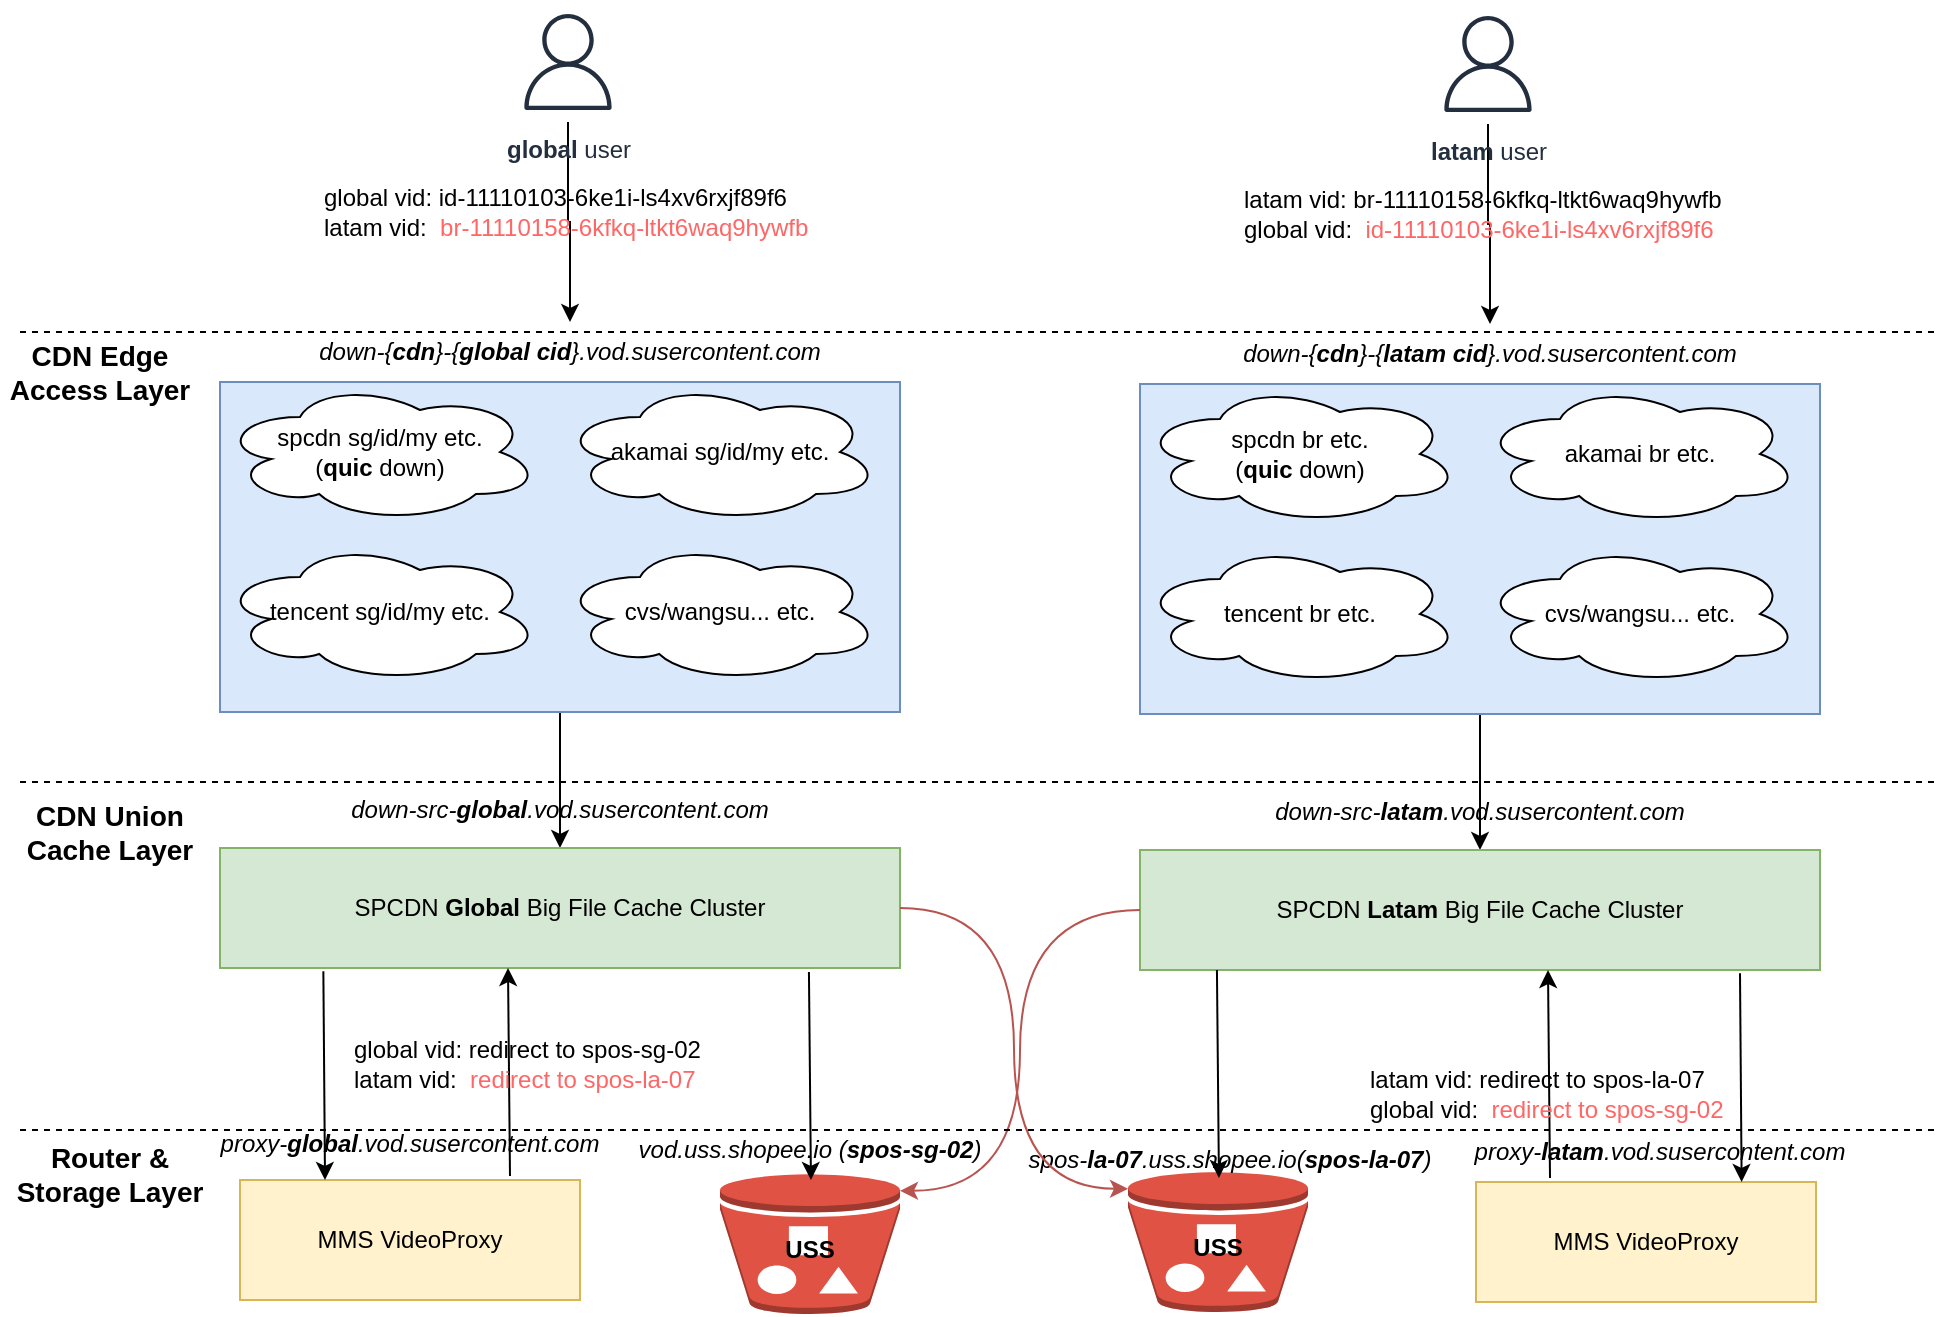 <mxfile version="24.3.0" type="github" pages="2">
  <diagram name="vod下行回源" id="24oJEtZXt000wYyCUqOm">
    <mxGraphModel dx="1306" dy="826" grid="1" gridSize="10" guides="1" tooltips="1" connect="1" arrows="1" fold="1" page="1" pageScale="1" pageWidth="3300" pageHeight="4681" math="0" shadow="0">
      <root>
        <mxCell id="0" />
        <mxCell id="1" parent="0" />
        <mxCell id="btIGc0-om_xLtjcwJevb-24" style="edgeStyle=orthogonalEdgeStyle;rounded=0;orthogonalLoop=1;jettySize=auto;html=1;exitX=0.5;exitY=1;exitDx=0;exitDy=0;" parent="1" source="btIGc0-om_xLtjcwJevb-19" target="btIGc0-om_xLtjcwJevb-7" edge="1">
          <mxGeometry relative="1" as="geometry" />
        </mxCell>
        <mxCell id="btIGc0-om_xLtjcwJevb-19" value="" style="rounded=0;whiteSpace=wrap;html=1;fillColor=#dae8fc;strokeColor=#6c8ebf;" parent="1" vertex="1">
          <mxGeometry x="260" y="190" width="340" height="165" as="geometry" />
        </mxCell>
        <mxCell id="btIGc0-om_xLtjcwJevb-20" style="edgeStyle=orthogonalEdgeStyle;rounded=0;orthogonalLoop=1;jettySize=auto;html=1;" parent="1" source="btIGc0-om_xLtjcwJevb-1" target="btIGc0-om_xLtjcwJevb-8" edge="1">
          <mxGeometry relative="1" as="geometry" />
        </mxCell>
        <mxCell id="btIGc0-om_xLtjcwJevb-1" value="&lt;b&gt;global&lt;/b&gt; user" style="sketch=0;outlineConnect=0;fontColor=#232F3E;gradientColor=none;strokeColor=#232F3E;fillColor=#ffffff;dashed=0;verticalLabelPosition=bottom;verticalAlign=top;align=center;html=1;fontSize=12;fontStyle=0;aspect=fixed;shape=mxgraph.aws4.resourceIcon;resIcon=mxgraph.aws4.user;" parent="1" vertex="1">
          <mxGeometry x="404" width="60" height="60" as="geometry" />
        </mxCell>
        <mxCell id="btIGc0-om_xLtjcwJevb-3" value="spcdn sg/id/my etc.&lt;br&gt;(&lt;b&gt;quic&lt;/b&gt; down)" style="ellipse;shape=cloud;whiteSpace=wrap;html=1;" parent="1" vertex="1">
          <mxGeometry x="260" y="190" width="160" height="70" as="geometry" />
        </mxCell>
        <mxCell id="btIGc0-om_xLtjcwJevb-4" value="akamai sg/id/my etc." style="ellipse;shape=cloud;whiteSpace=wrap;html=1;" parent="1" vertex="1">
          <mxGeometry x="430" y="190" width="160" height="70" as="geometry" />
        </mxCell>
        <mxCell id="btIGc0-om_xLtjcwJevb-5" value="tencent sg/id/my etc." style="ellipse;shape=cloud;whiteSpace=wrap;html=1;" parent="1" vertex="1">
          <mxGeometry x="260" y="270" width="160" height="70" as="geometry" />
        </mxCell>
        <mxCell id="btIGc0-om_xLtjcwJevb-6" value="cvs/wangsu... etc." style="ellipse;shape=cloud;whiteSpace=wrap;html=1;" parent="1" vertex="1">
          <mxGeometry x="430" y="270" width="160" height="70" as="geometry" />
        </mxCell>
        <mxCell id="btIGc0-om_xLtjcwJevb-7" value="SPCDN &lt;b&gt;Global&lt;/b&gt; Big File Cache Cluster" style="rounded=0;whiteSpace=wrap;html=1;fillColor=#d5e8d4;strokeColor=#82b366;" parent="1" vertex="1">
          <mxGeometry x="260" y="423" width="340" height="60" as="geometry" />
        </mxCell>
        <mxCell id="btIGc0-om_xLtjcwJevb-8" value="&lt;i&gt;down-{&lt;b&gt;cdn&lt;/b&gt;}-{&lt;b&gt;global cid&lt;/b&gt;}.vod.susercontent.com&lt;/i&gt;" style="text;html=1;strokeColor=none;fillColor=none;align=center;verticalAlign=middle;whiteSpace=wrap;rounded=0;" parent="1" vertex="1">
          <mxGeometry x="280" y="160" width="310" height="30" as="geometry" />
        </mxCell>
        <mxCell id="btIGc0-om_xLtjcwJevb-10" value="&lt;i&gt;down-src-&lt;b&gt;global&lt;/b&gt;.vod.susercontent.com&lt;/i&gt;" style="text;html=1;strokeColor=none;fillColor=none;align=center;verticalAlign=middle;whiteSpace=wrap;rounded=0;" parent="1" vertex="1">
          <mxGeometry x="287" y="389" width="286" height="30" as="geometry" />
        </mxCell>
        <mxCell id="btIGc0-om_xLtjcwJevb-11" value="MMS VideoProxy" style="rounded=0;whiteSpace=wrap;html=1;fillColor=#fff2cc;strokeColor=#d6b656;" parent="1" vertex="1">
          <mxGeometry x="270" y="589" width="170" height="60" as="geometry" />
        </mxCell>
        <mxCell id="btIGc0-om_xLtjcwJevb-13" value="&lt;i&gt;proxy-&lt;b&gt;global&lt;/b&gt;.vod.susercontent.com&lt;/i&gt;" style="text;html=1;strokeColor=none;fillColor=none;align=center;verticalAlign=middle;whiteSpace=wrap;rounded=0;" parent="1" vertex="1">
          <mxGeometry x="170" y="556" width="370" height="30" as="geometry" />
        </mxCell>
        <mxCell id="btIGc0-om_xLtjcwJevb-17" value="" style="outlineConnect=0;dashed=0;verticalLabelPosition=bottom;verticalAlign=top;align=center;html=1;shape=mxgraph.aws3.bucket_with_objects;fillColor=#E05243;gradientColor=none;" parent="1" vertex="1">
          <mxGeometry x="510" y="586" width="90" height="70" as="geometry" />
        </mxCell>
        <mxCell id="btIGc0-om_xLtjcwJevb-18" value="&lt;i&gt;vod.uss.shopee.io (&lt;b&gt;spos-sg-02&lt;/b&gt;)&lt;/i&gt;" style="text;html=1;strokeColor=none;fillColor=none;align=center;verticalAlign=middle;whiteSpace=wrap;rounded=0;" parent="1" vertex="1">
          <mxGeometry x="450" y="559" width="210" height="30" as="geometry" />
        </mxCell>
        <mxCell id="btIGc0-om_xLtjcwJevb-21" value="global vid:&amp;nbsp;id-11110103-6ke1i-ls4xv6rxjf89f6&lt;br&gt;latam vid:&amp;nbsp; &lt;font color=&quot;#ff6666&quot;&gt;br-11110158-6kfkq-ltkt6waq9hywfb&lt;/font&gt;&amp;nbsp;" style="text;html=1;strokeColor=none;fillColor=none;align=left;verticalAlign=middle;whiteSpace=wrap;rounded=0;" parent="1" vertex="1">
          <mxGeometry x="310" y="80" width="260" height="50" as="geometry" />
        </mxCell>
        <mxCell id="btIGc0-om_xLtjcwJevb-25" value="" style="endArrow=classic;html=1;rounded=0;entryX=0.25;entryY=0;entryDx=0;entryDy=0;exitX=0.152;exitY=1.028;exitDx=0;exitDy=0;exitPerimeter=0;" parent="1" source="btIGc0-om_xLtjcwJevb-7" target="btIGc0-om_xLtjcwJevb-11" edge="1">
          <mxGeometry width="50" height="50" relative="1" as="geometry">
            <mxPoint x="313" y="490" as="sourcePoint" />
            <mxPoint x="310" y="550" as="targetPoint" />
          </mxGeometry>
        </mxCell>
        <mxCell id="btIGc0-om_xLtjcwJevb-27" value="" style="endArrow=none;html=1;rounded=0;entryX=0.25;entryY=0;entryDx=0;entryDy=0;exitX=0.152;exitY=1.028;exitDx=0;exitDy=0;exitPerimeter=0;startArrow=classic;startFill=1;endFill=0;" parent="1" edge="1">
          <mxGeometry width="50" height="50" relative="1" as="geometry">
            <mxPoint x="404" y="483" as="sourcePoint" />
            <mxPoint x="405" y="587" as="targetPoint" />
          </mxGeometry>
        </mxCell>
        <mxCell id="btIGc0-om_xLtjcwJevb-29" value="&lt;b&gt;USS&lt;/b&gt;" style="text;html=1;strokeColor=none;fillColor=none;align=center;verticalAlign=middle;whiteSpace=wrap;rounded=0;" parent="1" vertex="1">
          <mxGeometry x="525" y="609" width="60" height="30" as="geometry" />
        </mxCell>
        <mxCell id="btIGc0-om_xLtjcwJevb-31" value="global vid: redirect to spos-sg-02&lt;br&gt;latam vid:&amp;nbsp; &lt;font color=&quot;#ff6666&quot;&gt;redirect to spos-la-07&lt;/font&gt;&amp;nbsp;" style="text;html=1;strokeColor=none;fillColor=none;align=left;verticalAlign=middle;whiteSpace=wrap;rounded=0;" parent="1" vertex="1">
          <mxGeometry x="325" y="506" width="200" height="50" as="geometry" />
        </mxCell>
        <mxCell id="btIGc0-om_xLtjcwJevb-32" value="" style="endArrow=classic;html=1;rounded=0;entryX=0.25;entryY=0;entryDx=0;entryDy=0;exitX=0.152;exitY=1.028;exitDx=0;exitDy=0;exitPerimeter=0;" parent="1" edge="1">
          <mxGeometry width="50" height="50" relative="1" as="geometry">
            <mxPoint x="554.47" y="485" as="sourcePoint" />
            <mxPoint x="555.47" y="589" as="targetPoint" />
          </mxGeometry>
        </mxCell>
        <mxCell id="btIGc0-om_xLtjcwJevb-33" style="edgeStyle=orthogonalEdgeStyle;rounded=0;orthogonalLoop=1;jettySize=auto;html=1;exitX=0.5;exitY=1;exitDx=0;exitDy=0;" parent="1" source="btIGc0-om_xLtjcwJevb-34" target="btIGc0-om_xLtjcwJevb-41" edge="1">
          <mxGeometry relative="1" as="geometry" />
        </mxCell>
        <mxCell id="btIGc0-om_xLtjcwJevb-34" value="" style="rounded=0;whiteSpace=wrap;html=1;fillColor=#dae8fc;strokeColor=#6c8ebf;" parent="1" vertex="1">
          <mxGeometry x="720" y="191" width="340" height="165" as="geometry" />
        </mxCell>
        <mxCell id="btIGc0-om_xLtjcwJevb-35" style="edgeStyle=orthogonalEdgeStyle;rounded=0;orthogonalLoop=1;jettySize=auto;html=1;" parent="1" source="btIGc0-om_xLtjcwJevb-36" target="btIGc0-om_xLtjcwJevb-42" edge="1">
          <mxGeometry relative="1" as="geometry" />
        </mxCell>
        <mxCell id="btIGc0-om_xLtjcwJevb-36" value="&lt;b&gt;latam&lt;/b&gt; user" style="sketch=0;outlineConnect=0;fontColor=#232F3E;gradientColor=none;strokeColor=#232F3E;fillColor=#ffffff;dashed=0;verticalLabelPosition=bottom;verticalAlign=top;align=center;html=1;fontSize=12;fontStyle=0;aspect=fixed;shape=mxgraph.aws4.resourceIcon;resIcon=mxgraph.aws4.user;" parent="1" vertex="1">
          <mxGeometry x="864" y="1" width="60" height="60" as="geometry" />
        </mxCell>
        <mxCell id="btIGc0-om_xLtjcwJevb-37" value="spcdn br etc.&lt;br&gt;(&lt;b&gt;quic&lt;/b&gt; down)" style="ellipse;shape=cloud;whiteSpace=wrap;html=1;" parent="1" vertex="1">
          <mxGeometry x="720" y="191" width="160" height="70" as="geometry" />
        </mxCell>
        <mxCell id="btIGc0-om_xLtjcwJevb-38" value="akamai br etc." style="ellipse;shape=cloud;whiteSpace=wrap;html=1;" parent="1" vertex="1">
          <mxGeometry x="890" y="191" width="160" height="70" as="geometry" />
        </mxCell>
        <mxCell id="btIGc0-om_xLtjcwJevb-39" value="tencent br etc." style="ellipse;shape=cloud;whiteSpace=wrap;html=1;" parent="1" vertex="1">
          <mxGeometry x="720" y="271" width="160" height="70" as="geometry" />
        </mxCell>
        <mxCell id="btIGc0-om_xLtjcwJevb-40" value="cvs/wangsu... etc." style="ellipse;shape=cloud;whiteSpace=wrap;html=1;" parent="1" vertex="1">
          <mxGeometry x="890" y="271" width="160" height="70" as="geometry" />
        </mxCell>
        <mxCell id="btIGc0-om_xLtjcwJevb-41" value="SPCDN &lt;b&gt;Latam&lt;/b&gt; Big File Cache Cluster" style="rounded=0;whiteSpace=wrap;html=1;fillColor=#d5e8d4;strokeColor=#82b366;" parent="1" vertex="1">
          <mxGeometry x="720" y="424" width="340" height="60" as="geometry" />
        </mxCell>
        <mxCell id="btIGc0-om_xLtjcwJevb-42" value="&lt;i&gt;down-{&lt;b&gt;cdn&lt;/b&gt;}-{&lt;b&gt;latam cid&lt;/b&gt;}.vod.susercontent.com&lt;/i&gt;" style="text;html=1;strokeColor=none;fillColor=none;align=center;verticalAlign=middle;whiteSpace=wrap;rounded=0;" parent="1" vertex="1">
          <mxGeometry x="740" y="161" width="310" height="30" as="geometry" />
        </mxCell>
        <mxCell id="btIGc0-om_xLtjcwJevb-43" value="&lt;i&gt;down-src-&lt;b&gt;latam&lt;/b&gt;.vod.susercontent.com&lt;/i&gt;" style="text;html=1;strokeColor=none;fillColor=none;align=center;verticalAlign=middle;whiteSpace=wrap;rounded=0;" parent="1" vertex="1">
          <mxGeometry x="747" y="390" width="286" height="30" as="geometry" />
        </mxCell>
        <mxCell id="btIGc0-om_xLtjcwJevb-44" value="MMS VideoProxy" style="rounded=0;whiteSpace=wrap;html=1;fillColor=#fff2cc;strokeColor=#d6b656;" parent="1" vertex="1">
          <mxGeometry x="888" y="590" width="170" height="60" as="geometry" />
        </mxCell>
        <mxCell id="btIGc0-om_xLtjcwJevb-45" value="" style="outlineConnect=0;dashed=0;verticalLabelPosition=bottom;verticalAlign=top;align=center;html=1;shape=mxgraph.aws3.bucket_with_objects;fillColor=#E05243;gradientColor=none;" parent="1" vertex="1">
          <mxGeometry x="714" y="585" width="90" height="70" as="geometry" />
        </mxCell>
        <mxCell id="btIGc0-om_xLtjcwJevb-46" value="&lt;i style=&quot;border-color: var(--border-color);&quot;&gt;spos-&lt;b style=&quot;border-color: var(--border-color);&quot;&gt;la-07&lt;/b&gt;.uss.shopee.io&lt;/i&gt;&lt;i&gt;(&lt;b&gt;spos-la-07&lt;/b&gt;)&lt;/i&gt;" style="text;html=1;strokeColor=none;fillColor=none;align=center;verticalAlign=middle;whiteSpace=wrap;rounded=0;" parent="1" vertex="1">
          <mxGeometry x="660" y="564" width="210" height="30" as="geometry" />
        </mxCell>
        <mxCell id="btIGc0-om_xLtjcwJevb-47" value="latam vid:&amp;nbsp;br-11110158-6kfkq-ltkt6waq9hywfb&lt;br&gt;global vid:&amp;nbsp; &lt;font color=&quot;#ff6666&quot;&gt;id-11110103-6ke1i-ls4xv6rxjf89f6&lt;/font&gt;&amp;nbsp;" style="text;html=1;strokeColor=none;fillColor=none;align=left;verticalAlign=middle;whiteSpace=wrap;rounded=0;" parent="1" vertex="1">
          <mxGeometry x="770" y="81" width="260" height="50" as="geometry" />
        </mxCell>
        <mxCell id="btIGc0-om_xLtjcwJevb-48" value="" style="endArrow=classic;html=1;rounded=0;entryX=0.25;entryY=0;entryDx=0;entryDy=0;exitX=0.152;exitY=1.028;exitDx=0;exitDy=0;exitPerimeter=0;" parent="1" edge="1">
          <mxGeometry width="50" height="50" relative="1" as="geometry">
            <mxPoint x="1020.0" y="485.68" as="sourcePoint" />
            <mxPoint x="1020.82" y="590" as="targetPoint" />
          </mxGeometry>
        </mxCell>
        <mxCell id="btIGc0-om_xLtjcwJevb-49" value="" style="endArrow=none;html=1;rounded=0;entryX=0.25;entryY=0;entryDx=0;entryDy=0;exitX=0.152;exitY=1.028;exitDx=0;exitDy=0;exitPerimeter=0;startArrow=classic;startFill=1;endFill=0;" parent="1" edge="1">
          <mxGeometry width="50" height="50" relative="1" as="geometry">
            <mxPoint x="924" y="484" as="sourcePoint" />
            <mxPoint x="925" y="588" as="targetPoint" />
          </mxGeometry>
        </mxCell>
        <mxCell id="btIGc0-om_xLtjcwJevb-50" value="&lt;b&gt;USS&lt;/b&gt;" style="text;html=1;strokeColor=none;fillColor=none;align=center;verticalAlign=middle;whiteSpace=wrap;rounded=0;" parent="1" vertex="1">
          <mxGeometry x="729" y="608" width="60" height="30" as="geometry" />
        </mxCell>
        <mxCell id="btIGc0-om_xLtjcwJevb-51" value="latam vid: redirect to spos-la-07&lt;br&gt;global vid:&amp;nbsp; &lt;font color=&quot;#ff6666&quot;&gt;redirect to spos-sg-02&lt;/font&gt;&amp;nbsp;" style="text;html=1;strokeColor=none;fillColor=none;align=left;verticalAlign=middle;whiteSpace=wrap;rounded=0;" parent="1" vertex="1">
          <mxGeometry x="833" y="521" width="200" height="50" as="geometry" />
        </mxCell>
        <mxCell id="btIGc0-om_xLtjcwJevb-52" value="" style="endArrow=classic;html=1;rounded=0;entryX=0.25;entryY=0;entryDx=0;entryDy=0;exitX=0.152;exitY=1.028;exitDx=0;exitDy=0;exitPerimeter=0;" parent="1" edge="1">
          <mxGeometry width="50" height="50" relative="1" as="geometry">
            <mxPoint x="758.47" y="484" as="sourcePoint" />
            <mxPoint x="759.47" y="588" as="targetPoint" />
          </mxGeometry>
        </mxCell>
        <mxCell id="btIGc0-om_xLtjcwJevb-53" value="&lt;i&gt;proxy-&lt;b&gt;latam&lt;/b&gt;.vod.susercontent.com&lt;/i&gt;" style="text;html=1;strokeColor=none;fillColor=none;align=center;verticalAlign=middle;whiteSpace=wrap;rounded=0;" parent="1" vertex="1">
          <mxGeometry x="850" y="560" width="260" height="30" as="geometry" />
        </mxCell>
        <mxCell id="btIGc0-om_xLtjcwJevb-56" style="edgeStyle=orthogonalEdgeStyle;rounded=0;orthogonalLoop=1;jettySize=auto;html=1;exitX=1;exitY=0.5;exitDx=0;exitDy=0;entryX=0;entryY=0.12;entryDx=0;entryDy=0;entryPerimeter=0;curved=1;fillColor=#f8cecc;strokeColor=#b85450;" parent="1" source="btIGc0-om_xLtjcwJevb-7" target="btIGc0-om_xLtjcwJevb-45" edge="1">
          <mxGeometry relative="1" as="geometry" />
        </mxCell>
        <mxCell id="btIGc0-om_xLtjcwJevb-57" style="edgeStyle=orthogonalEdgeStyle;rounded=0;orthogonalLoop=1;jettySize=auto;html=1;exitX=0;exitY=0.5;exitDx=0;exitDy=0;entryX=1;entryY=0.12;entryDx=0;entryDy=0;entryPerimeter=0;curved=1;fillColor=#f8cecc;strokeColor=#b85450;" parent="1" source="btIGc0-om_xLtjcwJevb-41" target="btIGc0-om_xLtjcwJevb-17" edge="1">
          <mxGeometry relative="1" as="geometry" />
        </mxCell>
        <mxCell id="btIGc0-om_xLtjcwJevb-58" value="" style="endArrow=none;dashed=1;html=1;rounded=0;" parent="1" edge="1">
          <mxGeometry width="50" height="50" relative="1" as="geometry">
            <mxPoint x="160" y="165" as="sourcePoint" />
            <mxPoint x="1120" y="165" as="targetPoint" />
          </mxGeometry>
        </mxCell>
        <mxCell id="btIGc0-om_xLtjcwJevb-59" value="" style="endArrow=none;dashed=1;html=1;rounded=0;" parent="1" edge="1">
          <mxGeometry width="50" height="50" relative="1" as="geometry">
            <mxPoint x="160" y="390" as="sourcePoint" />
            <mxPoint x="1120" y="390" as="targetPoint" />
          </mxGeometry>
        </mxCell>
        <mxCell id="btIGc0-om_xLtjcwJevb-60" value="" style="endArrow=none;dashed=1;html=1;rounded=0;" parent="1" edge="1">
          <mxGeometry width="50" height="50" relative="1" as="geometry">
            <mxPoint x="160" y="564" as="sourcePoint" />
            <mxPoint x="1120" y="564" as="targetPoint" />
          </mxGeometry>
        </mxCell>
        <mxCell id="btIGc0-om_xLtjcwJevb-61" value="&lt;b&gt;&lt;font style=&quot;font-size: 14px;&quot;&gt;CDN Edge Access Layer&lt;/font&gt;&lt;/b&gt;" style="text;html=1;strokeColor=none;fillColor=none;align=center;verticalAlign=middle;whiteSpace=wrap;rounded=0;" parent="1" vertex="1">
          <mxGeometry x="150" y="170" width="100" height="30" as="geometry" />
        </mxCell>
        <mxCell id="btIGc0-om_xLtjcwJevb-62" value="&lt;b&gt;&lt;font style=&quot;font-size: 14px;&quot;&gt;CDN Union Cache Layer&lt;/font&gt;&lt;/b&gt;" style="text;html=1;strokeColor=none;fillColor=none;align=center;verticalAlign=middle;whiteSpace=wrap;rounded=0;" parent="1" vertex="1">
          <mxGeometry x="160" y="400" width="90" height="30" as="geometry" />
        </mxCell>
        <mxCell id="btIGc0-om_xLtjcwJevb-63" value="&lt;span style=&quot;font-size: 14px;&quot;&gt;&lt;b&gt;Router &amp;amp; Storage Layer&lt;/b&gt;&lt;/span&gt;" style="text;html=1;strokeColor=none;fillColor=none;align=center;verticalAlign=middle;whiteSpace=wrap;rounded=0;" parent="1" vertex="1">
          <mxGeometry x="155" y="571" width="100" height="30" as="geometry" />
        </mxCell>
      </root>
    </mxGraphModel>
  </diagram>
  <diagram id="rGb1YinaadGLqjP_OR-U" name="vod文件上传架构">
    <mxGraphModel dx="1045" dy="661" grid="0" gridSize="10" guides="1" tooltips="1" connect="1" arrows="1" fold="1" page="1" pageScale="1" pageWidth="3300" pageHeight="4681" math="0" shadow="0">
      <root>
        <mxCell id="0" />
        <mxCell id="1" parent="0" />
        <mxCell id="G313Yco-X9GnPYpas8u4-30" value="" style="rounded=0;whiteSpace=wrap;html=1;dashed=1;" parent="1" vertex="1">
          <mxGeometry x="380" y="480.5" width="670" height="103" as="geometry" />
        </mxCell>
        <mxCell id="G313Yco-X9GnPYpas8u4-31" value="" style="rounded=0;whiteSpace=wrap;html=1;fillColor=#f5f5f5;fontColor=#333333;strokeColor=#666666;dashed=1;" parent="1" vertex="1">
          <mxGeometry x="542.5" y="489" width="307.5" height="83" as="geometry" />
        </mxCell>
        <mxCell id="G313Yco-X9GnPYpas8u4-15" value="" style="rounded=0;whiteSpace=wrap;html=1;dashed=1;" parent="1" vertex="1">
          <mxGeometry x="380" y="340" width="670" height="90" as="geometry" />
        </mxCell>
        <mxCell id="QSQYB1nrI5FpT9ZIE4-6-4" value="&lt;b&gt;global&lt;/b&gt; user" style="sketch=0;outlineConnect=0;fontColor=#232F3E;gradientColor=none;strokeColor=#232F3E;fillColor=#ffffff;dashed=0;verticalLabelPosition=bottom;verticalAlign=top;align=center;html=1;fontSize=12;fontStyle=0;aspect=fixed;shape=mxgraph.aws4.resourceIcon;resIcon=mxgraph.aws4.user;" parent="1" vertex="1">
          <mxGeometry x="350" y="170" width="60" height="60" as="geometry" />
        </mxCell>
        <mxCell id="QSQYB1nrI5FpT9ZIE4-6-25" value="&lt;b&gt;latam&lt;/b&gt; user" style="sketch=0;outlineConnect=0;fontColor=#232F3E;gradientColor=none;strokeColor=#232F3E;fillColor=#ffffff;dashed=0;verticalLabelPosition=bottom;verticalAlign=top;align=center;html=1;fontSize=12;fontStyle=0;aspect=fixed;shape=mxgraph.aws4.resourceIcon;resIcon=mxgraph.aws4.user;" parent="1" vertex="1">
          <mxGeometry x="1030" y="159" width="60" height="60" as="geometry" />
        </mxCell>
        <mxCell id="TktvJYxl4JB0y2XSzo2z-1" value="spcdn sg/id/my etc.&lt;br&gt;(&lt;b&gt;quic&lt;/b&gt;&amp;nbsp;up)" style="ellipse;shape=cloud;whiteSpace=wrap;html=1;fillColor=#d80073;fontColor=#ffffff;strokeColor=#A50040;" parent="1" vertex="1">
          <mxGeometry x="370" y="350" width="160" height="70" as="geometry" />
        </mxCell>
        <mxCell id="G313Yco-X9GnPYpas8u4-1" value="" style="outlineConnect=0;dashed=0;verticalLabelPosition=bottom;verticalAlign=top;align=center;html=1;shape=mxgraph.aws3.bucket_with_objects;fillColor=#d80073;fontColor=#ffffff;strokeColor=#A50040;" parent="1" vertex="1">
          <mxGeometry x="410" y="497" width="90" height="70" as="geometry" />
        </mxCell>
        <mxCell id="G313Yco-X9GnPYpas8u4-2" value="&lt;i&gt;vod.uss.shopee.io (&lt;b&gt;spos-sg-02&lt;/b&gt;)&lt;/i&gt;" style="text;html=1;strokeColor=none;fillColor=none;align=center;verticalAlign=middle;whiteSpace=wrap;rounded=0;" parent="1" vertex="1">
          <mxGeometry x="350" y="457" width="210" height="30" as="geometry" />
        </mxCell>
        <mxCell id="G313Yco-X9GnPYpas8u4-3" value="&lt;b&gt;USS&lt;/b&gt;" style="text;html=1;strokeColor=none;fillColor=none;align=center;verticalAlign=middle;whiteSpace=wrap;rounded=0;" parent="1" vertex="1">
          <mxGeometry x="425" y="520" width="60" height="30" as="geometry" />
        </mxCell>
        <mxCell id="G313Yco-X9GnPYpas8u4-4" value="wangsu" style="ellipse;shape=cloud;whiteSpace=wrap;html=1;fillColor=#008a00;fontColor=#ffffff;strokeColor=#005700;" parent="1" vertex="1">
          <mxGeometry x="692" y="350" width="160" height="70" as="geometry" />
        </mxCell>
        <mxCell id="G313Yco-X9GnPYpas8u4-5" value="tencent" style="ellipse;shape=cloud;whiteSpace=wrap;html=1;fillColor=#1ba1e2;fontColor=#ffffff;strokeColor=#006EAF;" parent="1" vertex="1">
          <mxGeometry x="532" y="350" width="160" height="70" as="geometry" />
        </mxCell>
        <mxCell id="G313Yco-X9GnPYpas8u4-7" value="" style="outlineConnect=0;dashed=0;verticalLabelPosition=bottom;verticalAlign=top;align=center;html=1;shape=mxgraph.aws3.bucket_with_objects;fillColor=#1ba1e2;strokeColor=#006EAF;fontColor=#ffffff;" parent="1" vertex="1">
          <mxGeometry x="572" y="497" width="90" height="70" as="geometry" />
        </mxCell>
        <mxCell id="G313Yco-X9GnPYpas8u4-8" value="&lt;b&gt;TX&amp;nbsp; OSS&lt;/b&gt;" style="text;html=1;strokeColor=none;fillColor=none;align=center;verticalAlign=middle;whiteSpace=wrap;rounded=0;" parent="1" vertex="1">
          <mxGeometry x="587" y="520" width="60" height="30" as="geometry" />
        </mxCell>
        <mxCell id="G313Yco-X9GnPYpas8u4-9" value="" style="outlineConnect=0;dashed=0;verticalLabelPosition=bottom;verticalAlign=top;align=center;html=1;shape=mxgraph.aws3.bucket_with_objects;fillColor=#008a00;fontColor=#ffffff;strokeColor=#005700;" parent="1" vertex="1">
          <mxGeometry x="732" y="497" width="90" height="70" as="geometry" />
        </mxCell>
        <mxCell id="G313Yco-X9GnPYpas8u4-10" value="&lt;b&gt;WS&amp;nbsp; OSS&lt;/b&gt;" style="text;html=1;strokeColor=none;fillColor=none;align=center;verticalAlign=middle;whiteSpace=wrap;rounded=0;" parent="1" vertex="1">
          <mxGeometry x="747" y="520" width="60" height="30" as="geometry" />
        </mxCell>
        <mxCell id="G313Yco-X9GnPYpas8u4-14" style="edgeStyle=none;rounded=0;orthogonalLoop=1;jettySize=auto;html=1;exitX=0.5;exitY=0;exitDx=0;exitDy=0;startArrow=classic;startFill=1;endArrow=none;endFill=0;" parent="1" source="G313Yco-X9GnPYpas8u4-11" target="QSQYB1nrI5FpT9ZIE4-6-4" edge="1">
          <mxGeometry relative="1" as="geometry" />
        </mxCell>
        <mxCell id="G313Yco-X9GnPYpas8u4-21" style="edgeStyle=none;rounded=0;orthogonalLoop=1;jettySize=auto;html=1;exitX=0.5;exitY=1;exitDx=0;exitDy=0;dashed=1;strokeWidth=2;" parent="1" source="G313Yco-X9GnPYpas8u4-11" target="G313Yco-X9GnPYpas8u4-12" edge="1">
          <mxGeometry relative="1" as="geometry" />
        </mxCell>
        <mxCell id="G313Yco-X9GnPYpas8u4-11" value="MMS Upload Service&lt;br&gt;(sg8)" style="rounded=0;whiteSpace=wrap;html=1;fillColor=#dae8fc;strokeColor=#6c8ebf;" parent="1" vertex="1">
          <mxGeometry x="160" y="355" width="120" height="70" as="geometry" />
        </mxCell>
        <mxCell id="G313Yco-X9GnPYpas8u4-32" style="edgeStyle=orthogonalEdgeStyle;rounded=0;orthogonalLoop=1;jettySize=auto;html=1;exitX=0.5;exitY=1;exitDx=0;exitDy=0;entryX=0.25;entryY=1;entryDx=0;entryDy=0;" parent="1" source="G313Yco-X9GnPYpas8u4-12" target="G313Yco-X9GnPYpas8u4-31" edge="1">
          <mxGeometry relative="1" as="geometry">
            <mxPoint x="260" y="780" as="targetPoint" />
            <Array as="points">
              <mxPoint x="220" y="630" />
              <mxPoint x="619" y="630" />
            </Array>
          </mxGeometry>
        </mxCell>
        <mxCell id="G313Yco-X9GnPYpas8u4-12" value="MMS Migrate Service&lt;br&gt;(sg8)" style="rounded=0;whiteSpace=wrap;html=1;fillColor=#dae8fc;strokeColor=#6c8ebf;" parent="1" vertex="1">
          <mxGeometry x="160" y="507" width="120" height="60" as="geometry" />
        </mxCell>
        <mxCell id="G313Yco-X9GnPYpas8u4-16" value="spcdn &lt;b&gt;BR&lt;/b&gt;&lt;br&gt;(&lt;b&gt;quic&lt;/b&gt;&amp;nbsp;up)" style="ellipse;shape=cloud;whiteSpace=wrap;html=1;fillColor=#e51400;fontColor=#ffffff;strokeColor=#B20000;" parent="1" vertex="1">
          <mxGeometry x="870" y="350" width="160" height="70" as="geometry" />
        </mxCell>
        <mxCell id="G313Yco-X9GnPYpas8u4-17" value="" style="outlineConnect=0;dashed=0;verticalLabelPosition=bottom;verticalAlign=top;align=center;html=1;shape=mxgraph.aws3.bucket_with_objects;fillColor=#e51400;fontColor=#ffffff;strokeColor=#B20000;" parent="1" vertex="1">
          <mxGeometry x="920" y="497" width="90" height="70" as="geometry" />
        </mxCell>
        <mxCell id="G313Yco-X9GnPYpas8u4-19" value="&lt;b&gt;USS&lt;/b&gt;" style="text;html=1;strokeColor=none;fillColor=none;align=center;verticalAlign=middle;whiteSpace=wrap;rounded=0;" parent="1" vertex="1">
          <mxGeometry x="935" y="520" width="60" height="30" as="geometry" />
        </mxCell>
        <mxCell id="G313Yco-X9GnPYpas8u4-26" value="" style="endArrow=classic;html=1;rounded=0;" parent="1" edge="1">
          <mxGeometry width="50" height="50" relative="1" as="geometry">
            <mxPoint x="455" y="420" as="sourcePoint" />
            <mxPoint x="454.5" y="502" as="targetPoint" />
          </mxGeometry>
        </mxCell>
        <mxCell id="G313Yco-X9GnPYpas8u4-27" value="" style="endArrow=classic;html=1;rounded=0;" parent="1" edge="1">
          <mxGeometry width="50" height="50" relative="1" as="geometry">
            <mxPoint x="617" y="415" as="sourcePoint" />
            <mxPoint x="616.5" y="497" as="targetPoint" />
          </mxGeometry>
        </mxCell>
        <mxCell id="G313Yco-X9GnPYpas8u4-28" value="" style="endArrow=classic;html=1;rounded=0;" parent="1" edge="1">
          <mxGeometry width="50" height="50" relative="1" as="geometry">
            <mxPoint x="777" y="415" as="sourcePoint" />
            <mxPoint x="776.5" y="497" as="targetPoint" />
          </mxGeometry>
        </mxCell>
        <mxCell id="G313Yco-X9GnPYpas8u4-29" value="" style="endArrow=classic;html=1;rounded=0;" parent="1" edge="1">
          <mxGeometry width="50" height="50" relative="1" as="geometry">
            <mxPoint x="965" y="415" as="sourcePoint" />
            <mxPoint x="964.5" y="497" as="targetPoint" />
          </mxGeometry>
        </mxCell>
        <mxCell id="G313Yco-X9GnPYpas8u4-35" value="" style="endArrow=classic;html=1;rounded=0;strokeWidth=1;" parent="1" edge="1">
          <mxGeometry width="50" height="50" relative="1" as="geometry">
            <mxPoint x="280" y="534.5" as="sourcePoint" />
            <mxPoint x="410" y="535" as="targetPoint" />
          </mxGeometry>
        </mxCell>
        <mxCell id="G313Yco-X9GnPYpas8u4-36" value="" style="endArrow=classic;html=1;rounded=0;entryX=0.25;entryY=0;entryDx=0;entryDy=0;" parent="1" source="QSQYB1nrI5FpT9ZIE4-6-4" target="G313Yco-X9GnPYpas8u4-15" edge="1">
          <mxGeometry width="50" height="50" relative="1" as="geometry">
            <mxPoint x="260" y="770" as="sourcePoint" />
            <mxPoint x="310" y="720" as="targetPoint" />
          </mxGeometry>
        </mxCell>
        <mxCell id="G313Yco-X9GnPYpas8u4-37" style="edgeStyle=none;rounded=0;orthogonalLoop=1;jettySize=auto;html=1;exitX=0.5;exitY=1;exitDx=0;exitDy=0;dashed=1;strokeWidth=2;" parent="1" source="G313Yco-X9GnPYpas8u4-38" target="G313Yco-X9GnPYpas8u4-39" edge="1">
          <mxGeometry relative="1" as="geometry" />
        </mxCell>
        <mxCell id="G313Yco-X9GnPYpas8u4-38" value="MMS Upload Service&lt;br&gt;（us3）" style="rounded=0;whiteSpace=wrap;html=1;fillColor=#dae8fc;strokeColor=#6585B3;" parent="1" vertex="1">
          <mxGeometry x="1140" y="350" width="120" height="70" as="geometry" />
        </mxCell>
        <mxCell id="G313Yco-X9GnPYpas8u4-42" style="edgeStyle=orthogonalEdgeStyle;rounded=0;orthogonalLoop=1;jettySize=auto;html=1;exitX=0.5;exitY=1;exitDx=0;exitDy=0;entryX=0.75;entryY=1;entryDx=0;entryDy=0;" parent="1" source="G313Yco-X9GnPYpas8u4-39" target="G313Yco-X9GnPYpas8u4-31" edge="1">
          <mxGeometry relative="1" as="geometry">
            <Array as="points">
              <mxPoint x="1200" y="630" />
              <mxPoint x="773" y="630" />
            </Array>
          </mxGeometry>
        </mxCell>
        <mxCell id="G313Yco-X9GnPYpas8u4-39" value="MMS Migrate Service&lt;br&gt;(us3)" style="rounded=0;whiteSpace=wrap;html=1;fillColor=#dae8fc;strokeColor=#6c8ebf;" parent="1" vertex="1">
          <mxGeometry x="1140" y="502" width="120" height="60" as="geometry" />
        </mxCell>
        <mxCell id="G313Yco-X9GnPYpas8u4-40" style="edgeStyle=none;rounded=0;orthogonalLoop=1;jettySize=auto;html=1;exitX=0.75;exitY=0;exitDx=0;exitDy=0;startArrow=classic;startFill=1;endArrow=none;endFill=0;" parent="1" source="G313Yco-X9GnPYpas8u4-15" target="QSQYB1nrI5FpT9ZIE4-6-25" edge="1">
          <mxGeometry relative="1" as="geometry">
            <mxPoint x="590" y="810" as="sourcePoint" />
            <mxPoint x="726" y="636" as="targetPoint" />
          </mxGeometry>
        </mxCell>
        <mxCell id="G313Yco-X9GnPYpas8u4-41" style="edgeStyle=none;rounded=0;orthogonalLoop=1;jettySize=auto;html=1;exitX=0.5;exitY=0;exitDx=0;exitDy=0;startArrow=classic;startFill=1;endArrow=none;endFill=0;" parent="1" source="G313Yco-X9GnPYpas8u4-38" target="QSQYB1nrI5FpT9ZIE4-6-25" edge="1">
          <mxGeometry relative="1" as="geometry">
            <mxPoint x="780" y="780" as="sourcePoint" />
            <mxPoint x="1100" y="170" as="targetPoint" />
          </mxGeometry>
        </mxCell>
        <mxCell id="G313Yco-X9GnPYpas8u4-43" value="" style="endArrow=classic;html=1;rounded=0;strokeWidth=1;" parent="1" edge="1">
          <mxGeometry width="50" height="50" relative="1" as="geometry">
            <mxPoint x="1140" y="531.5" as="sourcePoint" />
            <mxPoint x="1010" y="532" as="targetPoint" />
          </mxGeometry>
        </mxCell>
        <mxCell id="G313Yco-X9GnPYpas8u4-44" value="download source file from tx/ws" style="text;html=1;strokeColor=none;fillColor=none;align=center;verticalAlign=middle;whiteSpace=wrap;rounded=0;" parent="1" vertex="1">
          <mxGeometry x="265" y="600" width="265" height="30" as="geometry" />
        </mxCell>
        <mxCell id="G313Yco-X9GnPYpas8u4-45" value="download source file from tx/ws" style="text;html=1;strokeColor=none;fillColor=none;align=center;verticalAlign=middle;whiteSpace=wrap;rounded=0;" parent="1" vertex="1">
          <mxGeometry x="870" y="600" width="265" height="30" as="geometry" />
        </mxCell>
        <mxCell id="G313Yco-X9GnPYpas8u4-46" value="upload source to USS" style="text;html=1;strokeColor=none;fillColor=none;align=center;verticalAlign=middle;whiteSpace=wrap;rounded=0;" parent="1" vertex="1">
          <mxGeometry x="245" y="532" width="180" height="30" as="geometry" />
        </mxCell>
        <mxCell id="G313Yco-X9GnPYpas8u4-47" value="upload source to USS" style="text;html=1;strokeColor=none;fillColor=none;align=center;verticalAlign=middle;whiteSpace=wrap;rounded=0;" parent="1" vertex="1">
          <mxGeometry x="1010" y="532" width="150" height="30" as="geometry" />
        </mxCell>
        <mxCell id="F6OlCO9wfm-0NnDYQZC4-1" value="&lt;b&gt;&lt;font style=&quot;font-size: 14px;&quot;&gt;CDN Edge Access Layer&lt;/font&gt;&lt;/b&gt;" style="text;html=1;strokeColor=none;fillColor=none;align=center;verticalAlign=middle;whiteSpace=wrap;rounded=0;" parent="1" vertex="1">
          <mxGeometry x="542.5" y="335" width="280" height="30" as="geometry" />
        </mxCell>
        <mxCell id="F6OlCO9wfm-0NnDYQZC4-5" value="Async" style="text;html=1;align=center;verticalAlign=middle;resizable=0;points=[];autosize=1;strokeColor=none;fillColor=none;" parent="1" vertex="1">
          <mxGeometry x="210" y="450" width="60" height="30" as="geometry" />
        </mxCell>
        <mxCell id="F6OlCO9wfm-0NnDYQZC4-6" value="Async" style="text;html=1;align=center;verticalAlign=middle;resizable=0;points=[];autosize=1;strokeColor=none;fillColor=none;" parent="1" vertex="1">
          <mxGeometry x="1140" y="440" width="60" height="30" as="geometry" />
        </mxCell>
        <mxCell id="F6OlCO9wfm-0NnDYQZC4-7" value="api.mms.shopee.{cid}" style="text;html=1;strokeColor=none;fillColor=none;align=center;verticalAlign=middle;whiteSpace=wrap;rounded=0;" parent="1" vertex="1">
          <mxGeometry x="160" y="290" width="147" height="30" as="geometry" />
        </mxCell>
        <mxCell id="F6OlCO9wfm-0NnDYQZC4-8" value="api.mms.shopee.com.br" style="text;html=1;strokeColor=none;fillColor=none;align=center;verticalAlign=middle;whiteSpace=wrap;rounded=0;" parent="1" vertex="1">
          <mxGeometry x="1126.5" y="290" width="147" height="30" as="geometry" />
        </mxCell>
        <mxCell id="F6OlCO9wfm-0NnDYQZC4-9" value="up-{cdn}-{cid}.vod.suserconetent.com" style="text;html=1;strokeColor=none;fillColor=none;align=center;verticalAlign=middle;whiteSpace=wrap;rounded=0;" parent="1" vertex="1">
          <mxGeometry x="390" y="290" width="250" height="30" as="geometry" />
        </mxCell>
        <mxCell id="F6OlCO9wfm-0NnDYQZC4-10" value="up-{cdn}-br.vod.suserconetent.com" style="text;html=1;strokeColor=none;fillColor=none;align=center;verticalAlign=middle;whiteSpace=wrap;rounded=0;" parent="1" vertex="1">
          <mxGeometry x="825" y="289" width="250" height="30" as="geometry" />
        </mxCell>
        <mxCell id="ao0un0nVtxQ3KzZpKyiN-1" value="&lt;i style=&quot;border-color: var(--border-color);&quot;&gt;spos-&lt;b style=&quot;border-color: var(--border-color);&quot;&gt;la-07&lt;/b&gt;.uss.shopee.io&lt;/i&gt;&lt;i&gt;(&lt;b&gt;spos-la-07&lt;/b&gt;)&lt;/i&gt;" style="text;html=1;strokeColor=none;fillColor=none;align=center;verticalAlign=middle;whiteSpace=wrap;rounded=0;" parent="1" vertex="1">
          <mxGeometry x="852" y="459" width="210" height="30" as="geometry" />
        </mxCell>
        <mxCell id="ao0un0nVtxQ3KzZpKyiN-2" value="&lt;b&gt;global&lt;/b&gt; user" style="sketch=0;outlineConnect=0;fontColor=#232F3E;gradientColor=none;strokeColor=#232F3E;fillColor=#ffffff;dashed=0;verticalLabelPosition=bottom;verticalAlign=top;align=center;html=1;fontSize=12;fontStyle=0;aspect=fixed;shape=mxgraph.aws4.resourceIcon;resIcon=mxgraph.aws4.user;" parent="1" vertex="1">
          <mxGeometry x="200" y="790" width="60" height="60" as="geometry" />
        </mxCell>
        <mxCell id="hwxSj43SofWeu8dMye5D-8" style="edgeStyle=none;rounded=0;orthogonalLoop=1;jettySize=auto;html=1;exitX=0.875;exitY=0.5;exitDx=0;exitDy=0;exitPerimeter=0;entryX=0;entryY=0.5;entryDx=0;entryDy=0;" parent="1" source="ao0un0nVtxQ3KzZpKyiN-3" target="hwxSj43SofWeu8dMye5D-1" edge="1">
          <mxGeometry relative="1" as="geometry" />
        </mxCell>
        <mxCell id="ao0un0nVtxQ3KzZpKyiN-3" value="Global&amp;nbsp; edge node" style="ellipse;shape=cloud;whiteSpace=wrap;html=1;fillColor=#d80073;fontColor=#ffffff;strokeColor=#A50040;" parent="1" vertex="1">
          <mxGeometry x="340" y="795" width="160" height="70" as="geometry" />
        </mxCell>
        <mxCell id="hwxSj43SofWeu8dMye5D-10" style="edgeStyle=none;rounded=0;orthogonalLoop=1;jettySize=auto;html=1;exitX=1;exitY=0.5;exitDx=0;exitDy=0;" parent="1" source="hwxSj43SofWeu8dMye5D-1" target="hwxSj43SofWeu8dMye5D-2" edge="1">
          <mxGeometry relative="1" as="geometry" />
        </mxCell>
        <mxCell id="hwxSj43SofWeu8dMye5D-1" value="&lt;b&gt;Global&lt;/b&gt;&amp;nbsp;Cache Cluster" style="rounded=0;whiteSpace=wrap;html=1;fillColor=#d5e8d4;strokeColor=#82b366;" parent="1" vertex="1">
          <mxGeometry x="601" y="800" width="163" height="60" as="geometry" />
        </mxCell>
        <mxCell id="hwxSj43SofWeu8dMye5D-2" value="" style="outlineConnect=0;dashed=0;verticalLabelPosition=bottom;verticalAlign=top;align=center;html=1;shape=mxgraph.aws3.bucket_with_objects;fillColor=#d80073;fontColor=#ffffff;strokeColor=#A50040;" parent="1" vertex="1">
          <mxGeometry x="905" y="795" width="90" height="70" as="geometry" />
        </mxCell>
        <mxCell id="hwxSj43SofWeu8dMye5D-3" value="&lt;b&gt;USS&lt;/b&gt;" style="text;html=1;strokeColor=none;fillColor=none;align=center;verticalAlign=middle;whiteSpace=wrap;rounded=0;" parent="1" vertex="1">
          <mxGeometry x="920" y="818" width="60" height="30" as="geometry" />
        </mxCell>
        <mxCell id="hwxSj43SofWeu8dMye5D-4" value="" style="endArrow=classic;html=1;rounded=0;" parent="1" edge="1">
          <mxGeometry width="50" height="50" relative="1" as="geometry">
            <mxPoint x="250" y="829.5" as="sourcePoint" />
            <mxPoint x="340" y="829.5" as="targetPoint" />
          </mxGeometry>
        </mxCell>
        <mxCell id="xzcGfAo3Knpn3dB_vfLW-1" value="&lt;i&gt;up-sp-{&lt;b&gt;global cid&lt;/b&gt;}.vod.susercontent.com&lt;br&gt;&lt;/i&gt;&lt;i style=&quot;border-color: var(--border-color);&quot;&gt;qup-sp-{&lt;b style=&quot;border-color: var(--border-color);&quot;&gt;global cid&lt;/b&gt;}.vod.susercontent.com(quic)&lt;br style=&quot;border-color: var(--border-color);&quot;&gt;&lt;/i&gt;" style="text;html=1;strokeColor=none;fillColor=none;align=center;verticalAlign=middle;whiteSpace=wrap;rounded=0;" parent="1" vertex="1">
          <mxGeometry x="245" y="770" width="310" height="30" as="geometry" />
        </mxCell>
        <mxCell id="xzcGfAo3Knpn3dB_vfLW-2" value="&lt;i&gt;up-src-global.vod.susercontent.com&lt;/i&gt;" style="text;html=1;strokeColor=none;fillColor=none;align=center;verticalAlign=middle;whiteSpace=wrap;rounded=0;" parent="1" vertex="1">
          <mxGeometry x="520" y="770" width="310" height="30" as="geometry" />
        </mxCell>
        <mxCell id="GUFt_FydkZrjWXbS8lLb-1" value="&lt;i&gt;IP直连(&lt;b&gt;spos-sg-02&lt;/b&gt;)&lt;/i&gt;" style="text;html=1;strokeColor=none;fillColor=none;align=center;verticalAlign=middle;whiteSpace=wrap;rounded=0;" parent="1" vertex="1">
          <mxGeometry x="820" y="770" width="210" height="30" as="geometry" />
        </mxCell>
        <mxCell id="GUFt_FydkZrjWXbS8lLb-2" value="&lt;b&gt;latam&lt;/b&gt; user" style="sketch=0;outlineConnect=0;fontColor=#232F3E;gradientColor=none;strokeColor=#232F3E;fillColor=#ffffff;dashed=0;verticalLabelPosition=bottom;verticalAlign=top;align=center;html=1;fontSize=12;fontStyle=0;aspect=fixed;shape=mxgraph.aws4.resourceIcon;resIcon=mxgraph.aws4.user;" parent="1" vertex="1">
          <mxGeometry x="197" y="896" width="60" height="60" as="geometry" />
        </mxCell>
        <mxCell id="GUFt_FydkZrjWXbS8lLb-3" style="edgeStyle=none;rounded=0;orthogonalLoop=1;jettySize=auto;html=1;exitX=0.875;exitY=0.5;exitDx=0;exitDy=0;exitPerimeter=0;entryX=0;entryY=0.5;entryDx=0;entryDy=0;" parent="1" source="GUFt_FydkZrjWXbS8lLb-4" target="GUFt_FydkZrjWXbS8lLb-6" edge="1">
          <mxGeometry relative="1" as="geometry" />
        </mxCell>
        <mxCell id="GUFt_FydkZrjWXbS8lLb-4" value="US edge node" style="ellipse;shape=cloud;whiteSpace=wrap;html=1;fillColor=#f8cecc;strokeColor=#b85450;" parent="1" vertex="1">
          <mxGeometry x="337" y="901" width="160" height="70" as="geometry" />
        </mxCell>
        <mxCell id="GUFt_FydkZrjWXbS8lLb-5" style="edgeStyle=none;rounded=0;orthogonalLoop=1;jettySize=auto;html=1;exitX=1;exitY=0.5;exitDx=0;exitDy=0;" parent="1" source="GUFt_FydkZrjWXbS8lLb-6" target="GUFt_FydkZrjWXbS8lLb-7" edge="1">
          <mxGeometry relative="1" as="geometry" />
        </mxCell>
        <mxCell id="GUFt_FydkZrjWXbS8lLb-6" value="&lt;b&gt;Latam&lt;/b&gt;&amp;nbsp;Cache Cluster" style="rounded=0;whiteSpace=wrap;html=1;fillColor=#f8cecc;strokeColor=#b85450;" parent="1" vertex="1">
          <mxGeometry x="598" y="906" width="163" height="60" as="geometry" />
        </mxCell>
        <mxCell id="GUFt_FydkZrjWXbS8lLb-7" value="" style="outlineConnect=0;dashed=0;verticalLabelPosition=bottom;verticalAlign=top;align=center;html=1;shape=mxgraph.aws3.bucket_with_objects;fillColor=#f8cecc;strokeColor=#b85450;" parent="1" vertex="1">
          <mxGeometry x="902" y="901" width="90" height="70" as="geometry" />
        </mxCell>
        <mxCell id="GUFt_FydkZrjWXbS8lLb-8" value="&lt;b&gt;USS&lt;/b&gt;" style="text;html=1;strokeColor=none;fillColor=none;align=center;verticalAlign=middle;whiteSpace=wrap;rounded=0;" parent="1" vertex="1">
          <mxGeometry x="917" y="924" width="60" height="30" as="geometry" />
        </mxCell>
        <mxCell id="GUFt_FydkZrjWXbS8lLb-9" value="" style="endArrow=classic;html=1;rounded=0;" parent="1" edge="1">
          <mxGeometry width="50" height="50" relative="1" as="geometry">
            <mxPoint x="247" y="935.5" as="sourcePoint" />
            <mxPoint x="337" y="935.5" as="targetPoint" />
          </mxGeometry>
        </mxCell>
        <mxCell id="GUFt_FydkZrjWXbS8lLb-10" value="&lt;i&gt;up-sp-{&lt;b&gt;global cid&lt;/b&gt;}.vod.susercontent.com&lt;br&gt;&lt;/i&gt;&lt;i style=&quot;border-color: var(--border-color);&quot;&gt;qup-sp-{&lt;b style=&quot;border-color: var(--border-color);&quot;&gt;global cid&lt;/b&gt;}.vod.susercontent.com(quic)&lt;/i&gt;&lt;i&gt;&lt;br&gt;&lt;/i&gt;" style="text;html=1;strokeColor=none;fillColor=none;align=center;verticalAlign=middle;whiteSpace=wrap;rounded=0;" parent="1" vertex="1">
          <mxGeometry x="237" y="966" width="310" height="30" as="geometry" />
        </mxCell>
        <mxCell id="GUFt_FydkZrjWXbS8lLb-11" value="&lt;i&gt;up-src-latam.vod.susercontent.com&lt;/i&gt;" style="text;html=1;strokeColor=none;fillColor=none;align=center;verticalAlign=middle;whiteSpace=wrap;rounded=0;" parent="1" vertex="1">
          <mxGeometry x="532" y="966" width="310" height="30" as="geometry" />
        </mxCell>
        <mxCell id="GUFt_FydkZrjWXbS8lLb-13" value="&lt;i&gt;IP直连(&lt;b&gt;spos-la-07&lt;/b&gt;)&lt;/i&gt;" style="text;html=1;strokeColor=none;fillColor=none;align=center;verticalAlign=middle;whiteSpace=wrap;rounded=0;" parent="1" vertex="1">
          <mxGeometry x="817" y="966" width="210" height="30" as="geometry" />
        </mxCell>
        <mxCell id="U0eLom7nuoBf-PCaKcvT-1" value="user" style="sketch=0;outlineConnect=0;fontColor=#232F3E;gradientColor=none;strokeColor=#232F3E;fillColor=#ffffff;dashed=0;verticalLabelPosition=bottom;verticalAlign=top;align=center;html=1;fontSize=12;fontStyle=0;aspect=fixed;shape=mxgraph.aws4.resourceIcon;resIcon=mxgraph.aws4.user;" vertex="1" parent="1">
          <mxGeometry x="190" y="1120" width="60" height="60" as="geometry" />
        </mxCell>
        <mxCell id="U0eLom7nuoBf-PCaKcvT-2" style="edgeStyle=none;rounded=0;orthogonalLoop=1;jettySize=auto;html=1;exitX=0.875;exitY=0.5;exitDx=0;exitDy=0;exitPerimeter=0;entryX=0;entryY=0.5;entryDx=0;entryDy=0;" edge="1" parent="1" source="U0eLom7nuoBf-PCaKcvT-3" target="U0eLom7nuoBf-PCaKcvT-5">
          <mxGeometry relative="1" as="geometry" />
        </mxCell>
        <mxCell id="U0eLom7nuoBf-PCaKcvT-3" value="WS edge node" style="ellipse;shape=cloud;whiteSpace=wrap;html=1;fillColor=#dae8fc;strokeColor=#6c8ebf;" vertex="1" parent="1">
          <mxGeometry x="330" y="1125" width="160" height="70" as="geometry" />
        </mxCell>
        <mxCell id="U0eLom7nuoBf-PCaKcvT-4" style="edgeStyle=none;rounded=0;orthogonalLoop=1;jettySize=auto;html=1;exitX=1;exitY=0.5;exitDx=0;exitDy=0;" edge="1" parent="1" source="U0eLom7nuoBf-PCaKcvT-5" target="U0eLom7nuoBf-PCaKcvT-6">
          <mxGeometry relative="1" as="geometry" />
        </mxCell>
        <mxCell id="U0eLom7nuoBf-PCaKcvT-5" value="&lt;b&gt;Global&lt;/b&gt;&amp;nbsp;Cache Cluster" style="rounded=0;whiteSpace=wrap;html=1;fillColor=#d5e8d4;strokeColor=#82b366;" vertex="1" parent="1">
          <mxGeometry x="591" y="1130" width="163" height="60" as="geometry" />
        </mxCell>
        <mxCell id="U0eLom7nuoBf-PCaKcvT-6" value="" style="outlineConnect=0;dashed=0;verticalLabelPosition=bottom;verticalAlign=top;align=center;html=1;shape=mxgraph.aws3.bucket_with_objects;fillColor=#d80073;fontColor=#ffffff;strokeColor=#A50040;" vertex="1" parent="1">
          <mxGeometry x="895" y="1125" width="90" height="70" as="geometry" />
        </mxCell>
        <mxCell id="U0eLom7nuoBf-PCaKcvT-7" value="&lt;b&gt;USS&lt;/b&gt;" style="text;html=1;strokeColor=none;fillColor=none;align=center;verticalAlign=middle;whiteSpace=wrap;rounded=0;" vertex="1" parent="1">
          <mxGeometry x="910" y="1148" width="60" height="30" as="geometry" />
        </mxCell>
        <mxCell id="U0eLom7nuoBf-PCaKcvT-8" value="" style="endArrow=classic;html=1;rounded=0;" edge="1" parent="1">
          <mxGeometry width="50" height="50" relative="1" as="geometry">
            <mxPoint x="240" y="1159.5" as="sourcePoint" />
            <mxPoint x="330" y="1159.5" as="targetPoint" />
          </mxGeometry>
        </mxCell>
        <mxCell id="U0eLom7nuoBf-PCaKcvT-9" value="&lt;i&gt;up-&lt;b&gt;sp&lt;/b&gt;-{&lt;b&gt;cid&lt;/b&gt;}.vod.susercontent.com&lt;/i&gt;&lt;i style=&quot;border-color: var(--border-color);&quot;&gt;&lt;br style=&quot;border-color: var(--border-color);&quot;&gt;&lt;/i&gt;" style="text;html=1;strokeColor=none;fillColor=none;align=center;verticalAlign=middle;whiteSpace=wrap;rounded=0;" vertex="1" parent="1">
          <mxGeometry x="188.5" y="1090" width="221.5" height="30" as="geometry" />
        </mxCell>
        <mxCell id="U0eLom7nuoBf-PCaKcvT-10" value="&lt;i&gt;up-src-global.vod.susercontent.com&lt;/i&gt;" style="text;html=1;strokeColor=none;fillColor=none;align=center;verticalAlign=middle;whiteSpace=wrap;rounded=0;" vertex="1" parent="1">
          <mxGeometry x="510" y="1100" width="310" height="30" as="geometry" />
        </mxCell>
        <mxCell id="U0eLom7nuoBf-PCaKcvT-11" value="&lt;i&gt;IP直连(&lt;b&gt;spos-sg-02&lt;/b&gt;)&lt;/i&gt;" style="text;html=1;strokeColor=none;fillColor=none;align=center;verticalAlign=middle;whiteSpace=wrap;rounded=0;" vertex="1" parent="1">
          <mxGeometry x="810" y="1100" width="210" height="30" as="geometry" />
        </mxCell>
        <mxCell id="U0eLom7nuoBf-PCaKcvT-12" value="GEO location DNS&amp;nbsp;" style="text;html=1;align=center;verticalAlign=middle;whiteSpace=wrap;rounded=0;" vertex="1" parent="1">
          <mxGeometry x="210" y="1120" width="173" height="30" as="geometry" />
        </mxCell>
        <mxCell id="U0eLom7nuoBf-PCaKcvT-13" value="host:&amp;nbsp;&lt;span style=&quot;text-align: center;&quot;&gt;up-&lt;b style=&quot;&quot;&gt;sp&lt;/b&gt;-{&lt;b style=&quot;&quot;&gt;cid&lt;/b&gt;}.vod.susercontent.com (需要和用户访问域名一致)&lt;br&gt;x-aws-signature: aaaaaaa(会用host字段来校验)&lt;br&gt;&lt;/span&gt;" style="text;html=1;align=left;verticalAlign=middle;whiteSpace=wrap;rounded=0;" vertex="1" parent="1">
          <mxGeometry x="547" y="1200" width="383" height="50" as="geometry" />
        </mxCell>
        <mxCell id="U0eLom7nuoBf-PCaKcvT-14" value="（虽然用的是up-sp自建的域名，但是有可能根据用户的geo信息，dns调度走了网宿的加速节点）" style="text;html=1;align=center;verticalAlign=middle;whiteSpace=wrap;rounded=0;" vertex="1" parent="1">
          <mxGeometry x="300" y="1200" width="200" height="30" as="geometry" />
        </mxCell>
        <mxCell id="U0eLom7nuoBf-PCaKcvT-15" value="user" style="sketch=0;outlineConnect=0;fontColor=#232F3E;gradientColor=none;strokeColor=#232F3E;fillColor=#ffffff;dashed=0;verticalLabelPosition=bottom;verticalAlign=top;align=center;html=1;fontSize=12;fontStyle=0;aspect=fixed;shape=mxgraph.aws4.resourceIcon;resIcon=mxgraph.aws4.user;" vertex="1" parent="1">
          <mxGeometry x="180" y="1321" width="60" height="60" as="geometry" />
        </mxCell>
        <mxCell id="U0eLom7nuoBf-PCaKcvT-16" style="edgeStyle=none;rounded=0;orthogonalLoop=1;jettySize=auto;html=1;exitX=0.875;exitY=0.5;exitDx=0;exitDy=0;exitPerimeter=0;entryX=0;entryY=0.5;entryDx=0;entryDy=0;" edge="1" parent="1" source="U0eLom7nuoBf-PCaKcvT-17" target="U0eLom7nuoBf-PCaKcvT-19">
          <mxGeometry relative="1" as="geometry" />
        </mxCell>
        <mxCell id="U0eLom7nuoBf-PCaKcvT-17" value="WS edge node" style="ellipse;shape=cloud;whiteSpace=wrap;html=1;fillColor=#dae8fc;strokeColor=#6c8ebf;" vertex="1" parent="1">
          <mxGeometry x="320" y="1326" width="160" height="70" as="geometry" />
        </mxCell>
        <mxCell id="U0eLom7nuoBf-PCaKcvT-18" style="edgeStyle=none;rounded=0;orthogonalLoop=1;jettySize=auto;html=1;exitX=1;exitY=0.5;exitDx=0;exitDy=0;" edge="1" parent="1" source="U0eLom7nuoBf-PCaKcvT-19" target="U0eLom7nuoBf-PCaKcvT-20">
          <mxGeometry relative="1" as="geometry" />
        </mxCell>
        <mxCell id="U0eLom7nuoBf-PCaKcvT-19" value="&lt;b&gt;Latam&lt;/b&gt;&amp;nbsp;Cache Cluster" style="rounded=0;whiteSpace=wrap;html=1;fillColor=#d5e8d4;strokeColor=#82b366;" vertex="1" parent="1">
          <mxGeometry x="581" y="1331" width="163" height="60" as="geometry" />
        </mxCell>
        <mxCell id="U0eLom7nuoBf-PCaKcvT-20" value="" style="outlineConnect=0;dashed=0;verticalLabelPosition=bottom;verticalAlign=top;align=center;html=1;shape=mxgraph.aws3.bucket_with_objects;fillColor=#d80073;fontColor=#ffffff;strokeColor=#A50040;" vertex="1" parent="1">
          <mxGeometry x="885" y="1326" width="90" height="70" as="geometry" />
        </mxCell>
        <mxCell id="U0eLom7nuoBf-PCaKcvT-21" value="&lt;b&gt;USS&lt;/b&gt;" style="text;html=1;strokeColor=none;fillColor=none;align=center;verticalAlign=middle;whiteSpace=wrap;rounded=0;" vertex="1" parent="1">
          <mxGeometry x="900" y="1349" width="60" height="30" as="geometry" />
        </mxCell>
        <mxCell id="U0eLom7nuoBf-PCaKcvT-22" value="" style="endArrow=classic;html=1;rounded=0;" edge="1" parent="1">
          <mxGeometry width="50" height="50" relative="1" as="geometry">
            <mxPoint x="230" y="1360.5" as="sourcePoint" />
            <mxPoint x="320" y="1360.5" as="targetPoint" />
          </mxGeometry>
        </mxCell>
        <mxCell id="U0eLom7nuoBf-PCaKcvT-23" value="&lt;i&gt;up-&lt;b&gt;sp&lt;/b&gt;-br.vod.susercontent.com&lt;/i&gt;&lt;i style=&quot;border-color: var(--border-color);&quot;&gt;&lt;br style=&quot;border-color: var(--border-color);&quot;&gt;&lt;/i&gt;" style="text;html=1;strokeColor=none;fillColor=none;align=center;verticalAlign=middle;whiteSpace=wrap;rounded=0;" vertex="1" parent="1">
          <mxGeometry x="178.5" y="1291" width="221.5" height="30" as="geometry" />
        </mxCell>
        <mxCell id="U0eLom7nuoBf-PCaKcvT-24" value="&lt;i&gt;up-src-latam.vod.susercontent.com&lt;/i&gt;" style="text;html=1;strokeColor=none;fillColor=none;align=center;verticalAlign=middle;whiteSpace=wrap;rounded=0;" vertex="1" parent="1">
          <mxGeometry x="500" y="1301" width="310" height="30" as="geometry" />
        </mxCell>
        <mxCell id="U0eLom7nuoBf-PCaKcvT-25" value="&lt;i&gt;IP直连(&lt;b&gt;spos-la-07&lt;/b&gt;)&lt;/i&gt;" style="text;html=1;strokeColor=none;fillColor=none;align=center;verticalAlign=middle;whiteSpace=wrap;rounded=0;" vertex="1" parent="1">
          <mxGeometry x="800" y="1301" width="210" height="30" as="geometry" />
        </mxCell>
        <mxCell id="U0eLom7nuoBf-PCaKcvT-26" value="GEO location DNS&amp;nbsp;" style="text;html=1;align=center;verticalAlign=middle;whiteSpace=wrap;rounded=0;" vertex="1" parent="1">
          <mxGeometry x="200" y="1321" width="173" height="30" as="geometry" />
        </mxCell>
        <mxCell id="U0eLom7nuoBf-PCaKcvT-27" value="&lt;div style=&quot;text-align: left;&quot;&gt;&lt;span style=&quot;text-align: center; background-color: initial;&quot;&gt;USS侧看到的host需要&lt;br&gt;和用户访问域名一致&lt;/span&gt;&lt;/div&gt;" style="text;html=1;align=left;verticalAlign=middle;whiteSpace=wrap;rounded=0;" vertex="1" parent="1">
          <mxGeometry x="950" y="1602" width="131" height="40" as="geometry" />
        </mxCell>
        <mxCell id="U0eLom7nuoBf-PCaKcvT-28" value="（虽然用的是up-sp-br自建的域名，但是有可能根据用户的geo信息，dns调度走了网宿的加速节点）" style="text;html=1;align=center;verticalAlign=middle;whiteSpace=wrap;rounded=0;" vertex="1" parent="1">
          <mxGeometry x="290" y="1401" width="200" height="30" as="geometry" />
        </mxCell>
        <mxCell id="U0eLom7nuoBf-PCaKcvT-29" value="user" style="sketch=0;outlineConnect=0;fontColor=#232F3E;gradientColor=none;strokeColor=#232F3E;fillColor=#ffffff;dashed=0;verticalLabelPosition=bottom;verticalAlign=top;align=center;html=1;fontSize=12;fontStyle=0;aspect=fixed;shape=mxgraph.aws4.resourceIcon;resIcon=mxgraph.aws4.user;" vertex="1" parent="1">
          <mxGeometry x="150" y="1610" width="60" height="60" as="geometry" />
        </mxCell>
        <mxCell id="U0eLom7nuoBf-PCaKcvT-34" style="edgeStyle=orthogonalEdgeStyle;rounded=0;orthogonalLoop=1;jettySize=auto;html=1;exitX=0.16;exitY=0.55;exitDx=0;exitDy=0;exitPerimeter=0;endArrow=none;endFill=0;curved=1;startArrow=classic;startFill=1;dashed=1;" edge="1" parent="1" source="U0eLom7nuoBf-PCaKcvT-30" target="U0eLom7nuoBf-PCaKcvT-29">
          <mxGeometry relative="1" as="geometry" />
        </mxCell>
        <mxCell id="aiI3uxE5HNI8yM0nYKsf-2" style="edgeStyle=orthogonalEdgeStyle;rounded=0;orthogonalLoop=1;jettySize=auto;html=1;exitX=0.88;exitY=0.25;exitDx=0;exitDy=0;exitPerimeter=0;entryX=0;entryY=0.75;entryDx=0;entryDy=0;curved=1;" edge="1" parent="1" source="U0eLom7nuoBf-PCaKcvT-30" target="U0eLom7nuoBf-PCaKcvT-43">
          <mxGeometry relative="1" as="geometry" />
        </mxCell>
        <mxCell id="aiI3uxE5HNI8yM0nYKsf-3" style="edgeStyle=orthogonalEdgeStyle;rounded=0;orthogonalLoop=1;jettySize=auto;html=1;exitX=0.8;exitY=0.8;exitDx=0;exitDy=0;exitPerimeter=0;entryX=0;entryY=0.25;entryDx=0;entryDy=0;curved=1;" edge="1" parent="1" source="U0eLom7nuoBf-PCaKcvT-30" target="U0eLom7nuoBf-PCaKcvT-48">
          <mxGeometry relative="1" as="geometry" />
        </mxCell>
        <mxCell id="U0eLom7nuoBf-PCaKcvT-30" value="WS edge node" style="ellipse;shape=cloud;whiteSpace=wrap;html=1;fillColor=#dae8fc;strokeColor=#6c8ebf;" vertex="1" parent="1">
          <mxGeometry x="400" y="1602" width="160" height="70" as="geometry" />
        </mxCell>
        <mxCell id="U0eLom7nuoBf-PCaKcvT-35" style="edgeStyle=orthogonalEdgeStyle;rounded=0;orthogonalLoop=1;jettySize=auto;html=1;exitX=0.16;exitY=0.55;exitDx=0;exitDy=0;exitPerimeter=0;curved=1;endArrow=none;endFill=0;startArrow=classic;startFill=1;dashed=1;" edge="1" parent="1" source="U0eLom7nuoBf-PCaKcvT-31" target="U0eLom7nuoBf-PCaKcvT-29">
          <mxGeometry relative="1" as="geometry">
            <Array as="points">
              <mxPoint x="210" y="1729" />
            </Array>
          </mxGeometry>
        </mxCell>
        <mxCell id="U0eLom7nuoBf-PCaKcvT-54" style="edgeStyle=orthogonalEdgeStyle;rounded=0;orthogonalLoop=1;jettySize=auto;html=1;exitX=0.875;exitY=0.5;exitDx=0;exitDy=0;exitPerimeter=0;" edge="1" parent="1" source="U0eLom7nuoBf-PCaKcvT-31" target="U0eLom7nuoBf-PCaKcvT-48">
          <mxGeometry relative="1" as="geometry" />
        </mxCell>
        <mxCell id="U0eLom7nuoBf-PCaKcvT-31" value="BR edge node" style="ellipse;shape=cloud;whiteSpace=wrap;html=1;fillColor=#f8cecc;strokeColor=#b85450;" vertex="1" parent="1">
          <mxGeometry x="400" y="1690" width="160" height="70" as="geometry" />
        </mxCell>
        <mxCell id="U0eLom7nuoBf-PCaKcvT-33" style="edgeStyle=orthogonalEdgeStyle;rounded=0;orthogonalLoop=1;jettySize=auto;html=1;exitX=0.16;exitY=0.55;exitDx=0;exitDy=0;exitPerimeter=0;curved=1;endArrow=none;endFill=0;startArrow=classicThin;startFill=1;dashed=1;" edge="1" parent="1" source="U0eLom7nuoBf-PCaKcvT-32" target="U0eLom7nuoBf-PCaKcvT-29">
          <mxGeometry relative="1" as="geometry">
            <Array as="points">
              <mxPoint x="210" y="1539" />
            </Array>
          </mxGeometry>
        </mxCell>
        <mxCell id="aiI3uxE5HNI8yM0nYKsf-1" style="edgeStyle=orthogonalEdgeStyle;rounded=0;orthogonalLoop=1;jettySize=auto;html=1;exitX=0.875;exitY=0.5;exitDx=0;exitDy=0;exitPerimeter=0;" edge="1" parent="1" source="U0eLom7nuoBf-PCaKcvT-32" target="U0eLom7nuoBf-PCaKcvT-43">
          <mxGeometry relative="1" as="geometry" />
        </mxCell>
        <mxCell id="U0eLom7nuoBf-PCaKcvT-32" value="Global&amp;nbsp; edge node" style="ellipse;shape=cloud;whiteSpace=wrap;html=1;fillColor=#d80073;fontColor=#ffffff;strokeColor=#A50040;" vertex="1" parent="1">
          <mxGeometry x="395" y="1500" width="160" height="70" as="geometry" />
        </mxCell>
        <mxCell id="U0eLom7nuoBf-PCaKcvT-36" value="&lt;i&gt;up-&lt;b&gt;sp&lt;/b&gt;-br.vod.susercontent.com&lt;/i&gt;&lt;i style=&quot;border-color: var(--border-color);&quot;&gt;&lt;br style=&quot;border-color: var(--border-color);&quot;&gt;&lt;/i&gt;" style="text;html=1;strokeColor=none;fillColor=none;align=center;verticalAlign=middle;whiteSpace=wrap;rounded=0;" vertex="1" parent="1">
          <mxGeometry x="190" y="1717" width="221.5" height="30" as="geometry" />
        </mxCell>
        <mxCell id="U0eLom7nuoBf-PCaKcvT-37" value="&lt;i&gt;up-&lt;b&gt;sp&lt;/b&gt;-{&lt;b&gt;globalcid&lt;/b&gt;}.vod.susercontent.com&lt;/i&gt;&lt;i style=&quot;border-color: var(--border-color);&quot;&gt;&lt;br style=&quot;border-color: var(--border-color);&quot;&gt;&lt;/i&gt;" style="text;html=1;strokeColor=none;fillColor=none;align=center;verticalAlign=middle;whiteSpace=wrap;rounded=0;" vertex="1" parent="1">
          <mxGeometry x="180" y="1510" width="221.5" height="30" as="geometry" />
        </mxCell>
        <mxCell id="U0eLom7nuoBf-PCaKcvT-38" value="&lt;i&gt;up-&lt;b&gt;sp&lt;/b&gt;-{&lt;b&gt;cid&lt;/b&gt;}.vod.susercontent.com&lt;/i&gt;&lt;i style=&quot;border-color: var(--border-color);&quot;&gt;&lt;br style=&quot;border-color: var(--border-color);&quot;&gt;&lt;/i&gt;" style="text;html=1;strokeColor=none;fillColor=none;align=center;verticalAlign=middle;whiteSpace=wrap;rounded=0;" vertex="1" parent="1">
          <mxGeometry x="220" y="1640" width="221.5" height="30" as="geometry" />
        </mxCell>
        <mxCell id="U0eLom7nuoBf-PCaKcvT-39" value="DNS解析到自建global的边缘节点" style="text;html=1;align=center;verticalAlign=middle;whiteSpace=wrap;rounded=0;" vertex="1" parent="1">
          <mxGeometry x="221" y="1553.5" width="290" height="30" as="geometry" />
        </mxCell>
        <mxCell id="U0eLom7nuoBf-PCaKcvT-40" value="DNS解析到网宿的加速节点" style="text;html=1;align=center;verticalAlign=middle;whiteSpace=wrap;rounded=0;" vertex="1" parent="1">
          <mxGeometry x="220" y="1660" width="248" height="30" as="geometry" />
        </mxCell>
        <mxCell id="U0eLom7nuoBf-PCaKcvT-41" value="DNS解析到自建巴西的加速节点" style="text;html=1;align=center;verticalAlign=middle;whiteSpace=wrap;rounded=0;" vertex="1" parent="1">
          <mxGeometry x="220" y="1740" width="290" height="30" as="geometry" />
        </mxCell>
        <mxCell id="U0eLom7nuoBf-PCaKcvT-42" style="edgeStyle=none;rounded=0;orthogonalLoop=1;jettySize=auto;html=1;exitX=1;exitY=0.5;exitDx=0;exitDy=0;" edge="1" parent="1" source="U0eLom7nuoBf-PCaKcvT-43" target="U0eLom7nuoBf-PCaKcvT-44">
          <mxGeometry relative="1" as="geometry" />
        </mxCell>
        <mxCell id="U0eLom7nuoBf-PCaKcvT-43" value="&lt;b&gt;Global&lt;/b&gt;&amp;nbsp;Cache Cluster" style="rounded=0;whiteSpace=wrap;html=1;fillColor=#d5e8d4;strokeColor=#82b366;" vertex="1" parent="1">
          <mxGeometry x="680" y="1505.5" width="163" height="60" as="geometry" />
        </mxCell>
        <mxCell id="U0eLom7nuoBf-PCaKcvT-44" value="" style="outlineConnect=0;dashed=0;verticalLabelPosition=bottom;verticalAlign=top;align=center;html=1;shape=mxgraph.aws3.bucket_with_objects;fillColor=#d80073;fontColor=#ffffff;strokeColor=#A50040;" vertex="1" parent="1">
          <mxGeometry x="984" y="1500.5" width="90" height="70" as="geometry" />
        </mxCell>
        <mxCell id="U0eLom7nuoBf-PCaKcvT-45" value="&lt;b&gt;USS&lt;/b&gt;" style="text;html=1;strokeColor=none;fillColor=none;align=center;verticalAlign=middle;whiteSpace=wrap;rounded=0;" vertex="1" parent="1">
          <mxGeometry x="999" y="1523.5" width="60" height="30" as="geometry" />
        </mxCell>
        <mxCell id="U0eLom7nuoBf-PCaKcvT-46" value="&lt;i&gt;IP直连(&lt;b&gt;spos-sg-02&lt;/b&gt;)&lt;/i&gt;" style="text;html=1;strokeColor=none;fillColor=none;align=center;verticalAlign=middle;whiteSpace=wrap;rounded=0;" vertex="1" parent="1">
          <mxGeometry x="899" y="1475.5" width="210" height="30" as="geometry" />
        </mxCell>
        <mxCell id="U0eLom7nuoBf-PCaKcvT-47" style="edgeStyle=none;rounded=0;orthogonalLoop=1;jettySize=auto;html=1;exitX=1;exitY=0.5;exitDx=0;exitDy=0;" edge="1" parent="1" source="U0eLom7nuoBf-PCaKcvT-48" target="U0eLom7nuoBf-PCaKcvT-49">
          <mxGeometry relative="1" as="geometry" />
        </mxCell>
        <mxCell id="U0eLom7nuoBf-PCaKcvT-48" value="&lt;b&gt;Latam&lt;/b&gt;&amp;nbsp;Cache Cluster" style="rounded=0;whiteSpace=wrap;html=1;fillColor=#f8cecc;strokeColor=#b85450;" vertex="1" parent="1">
          <mxGeometry x="680" y="1695" width="163" height="60" as="geometry" />
        </mxCell>
        <mxCell id="U0eLom7nuoBf-PCaKcvT-49" value="" style="outlineConnect=0;dashed=0;verticalLabelPosition=bottom;verticalAlign=top;align=center;html=1;shape=mxgraph.aws3.bucket_with_objects;fillColor=#f8cecc;strokeColor=#b85450;" vertex="1" parent="1">
          <mxGeometry x="984" y="1690" width="90" height="70" as="geometry" />
        </mxCell>
        <mxCell id="U0eLom7nuoBf-PCaKcvT-50" value="&lt;b&gt;USS&lt;/b&gt;" style="text;html=1;strokeColor=none;fillColor=none;align=center;verticalAlign=middle;whiteSpace=wrap;rounded=0;" vertex="1" parent="1">
          <mxGeometry x="999" y="1713" width="60" height="30" as="geometry" />
        </mxCell>
        <mxCell id="U0eLom7nuoBf-PCaKcvT-51" value="&lt;i&gt;up-src-latam.vod.susercontent.com&lt;/i&gt;" style="text;html=1;strokeColor=none;fillColor=none;align=center;verticalAlign=middle;whiteSpace=wrap;rounded=0;" vertex="1" parent="1">
          <mxGeometry x="600" y="1755" width="310" height="30" as="geometry" />
        </mxCell>
        <mxCell id="U0eLom7nuoBf-PCaKcvT-52" value="&lt;i&gt;IP直连(&lt;b&gt;spos-la-07&lt;/b&gt;)&lt;/i&gt;" style="text;html=1;strokeColor=none;fillColor=none;align=center;verticalAlign=middle;whiteSpace=wrap;rounded=0;" vertex="1" parent="1">
          <mxGeometry x="925" y="1755" width="210" height="30" as="geometry" />
        </mxCell>
        <mxCell id="U0eLom7nuoBf-PCaKcvT-53" value="&lt;i&gt;up-src-global.vod.susercontent.com&lt;/i&gt;" style="text;html=1;strokeColor=none;fillColor=none;align=center;verticalAlign=middle;whiteSpace=wrap;rounded=0;" vertex="1" parent="1">
          <mxGeometry x="601" y="1472.5" width="310" height="30" as="geometry" />
        </mxCell>
        <mxCell id="aiI3uxE5HNI8yM0nYKsf-4" value="&lt;i&gt;BR自建域名经过网宿加速后的源站：&lt;br&gt;up-&lt;b&gt;sp&lt;/b&gt;-br.vod.susercontent.com&lt;/i&gt;&lt;i style=&quot;border-color: var(--border-color);&quot;&gt;&lt;br style=&quot;border-color: var(--border-color);&quot;&gt;&lt;/i&gt;" style="text;html=1;strokeColor=none;fillColor=none;align=center;verticalAlign=middle;whiteSpace=wrap;rounded=0;" vertex="1" parent="1">
          <mxGeometry x="510" y="1652" width="221.5" height="30" as="geometry" />
        </mxCell>
        <mxCell id="aiI3uxE5HNI8yM0nYKsf-5" value="&lt;i style=&quot;border-color: var(--border-color);&quot;&gt;&lt;br style=&quot;border-color: var(--border-color);&quot;&gt;&lt;/i&gt;" style="text;html=1;strokeColor=none;fillColor=none;align=center;verticalAlign=middle;whiteSpace=wrap;rounded=0;" vertex="1" parent="1">
          <mxGeometry x="537" y="1560" width="221.5" height="30" as="geometry" />
        </mxCell>
        <mxCell id="aiI3uxE5HNI8yM0nYKsf-6" value="&lt;i&gt;非BR自建域名经过网宿加速后的源站：&lt;br&gt;&lt;/i&gt;&lt;i style=&quot;border-color: var(--border-color);&quot;&gt;&lt;i&gt;up-&lt;b&gt;sp&lt;/b&gt;-{&lt;b&gt;globalcid&lt;/b&gt;}.vod.susercontent.com&lt;/i&gt;&lt;br style=&quot;border-color: var(--border-color);&quot;&gt;&lt;/i&gt;" style="text;html=1;strokeColor=none;fillColor=none;align=center;verticalAlign=middle;whiteSpace=wrap;rounded=0;" vertex="1" parent="1">
          <mxGeometry x="520" y="1570.5" width="221.5" height="30" as="geometry" />
        </mxCell>
      </root>
    </mxGraphModel>
  </diagram>
</mxfile>
